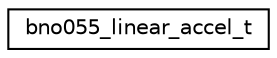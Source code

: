 digraph "Graphical Class Hierarchy"
{
  edge [fontname="Helvetica",fontsize="10",labelfontname="Helvetica",labelfontsize="10"];
  node [fontname="Helvetica",fontsize="10",shape=record];
  rankdir="LR";
  Node1 [label="bno055_linear_accel_t",height=0.2,width=0.4,color="black", fillcolor="white", style="filled",URL="$structbno055__linear__accel__t.html",tooltip="struct for Linear Accel data read from registers "];
}

